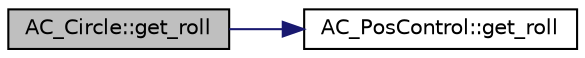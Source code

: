 digraph "AC_Circle::get_roll"
{
 // INTERACTIVE_SVG=YES
  edge [fontname="Helvetica",fontsize="10",labelfontname="Helvetica",labelfontsize="10"];
  node [fontname="Helvetica",fontsize="10",shape=record];
  rankdir="LR";
  Node1 [label="AC_Circle::get_roll",height=0.2,width=0.4,color="black", fillcolor="grey75", style="filled" fontcolor="black"];
  Node1 -> Node2 [color="midnightblue",fontsize="10",style="solid",fontname="Helvetica"];
  Node2 [label="AC_PosControl::get_roll",height=0.2,width=0.4,color="black", fillcolor="white", style="filled",URL="$classAC__PosControl.html#a6f2e27de8715c8b3daa12d16a129b2ef",tooltip="get desired roll, pitch which should be fed into stabilize controllers "];
}

